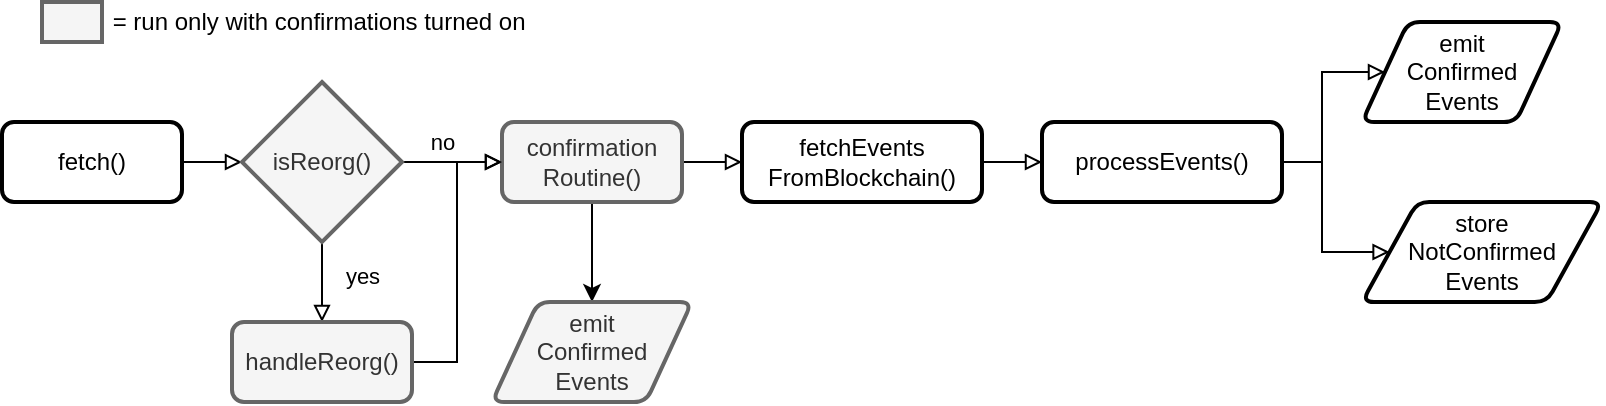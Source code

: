 <mxfile version="14.1.8" type="device"><diagram id="C5RBs43oDa-KdzZeNtuy" name="Page-1"><mxGraphModel dx="1106" dy="997" grid="1" gridSize="10" guides="1" tooltips="1" connect="1" arrows="1" fold="1" page="1" pageScale="1" pageWidth="1169" pageHeight="827" math="0" shadow="0"><root><mxCell id="WIyWlLk6GJQsqaUBKTNV-0"/><mxCell id="WIyWlLk6GJQsqaUBKTNV-1" parent="WIyWlLk6GJQsqaUBKTNV-0"/><mxCell id="neeJJzCZdLBak28vsAcS-5" style="edgeStyle=orthogonalEdgeStyle;rounded=0;orthogonalLoop=1;jettySize=auto;html=1;exitX=1;exitY=0.5;exitDx=0;exitDy=0;entryX=0;entryY=0.5;entryDx=0;entryDy=0;entryPerimeter=0;endArrow=block;endFill=0;" parent="WIyWlLk6GJQsqaUBKTNV-1" source="neeJJzCZdLBak28vsAcS-0" target="neeJJzCZdLBak28vsAcS-3" edge="1"><mxGeometry relative="1" as="geometry"/></mxCell><mxCell id="neeJJzCZdLBak28vsAcS-0" value="fetch()" style="rounded=1;whiteSpace=wrap;html=1;strokeWidth=2;" parent="WIyWlLk6GJQsqaUBKTNV-1" vertex="1"><mxGeometry x="20" y="260" width="90" height="40" as="geometry"/></mxCell><mxCell id="neeJJzCZdLBak28vsAcS-7" style="edgeStyle=orthogonalEdgeStyle;rounded=0;orthogonalLoop=1;jettySize=auto;html=1;exitX=1;exitY=0.5;exitDx=0;exitDy=0;exitPerimeter=0;endArrow=block;endFill=0;" parent="WIyWlLk6GJQsqaUBKTNV-1" source="neeJJzCZdLBak28vsAcS-3" target="neeJJzCZdLBak28vsAcS-6" edge="1"><mxGeometry relative="1" as="geometry"/></mxCell><mxCell id="neeJJzCZdLBak28vsAcS-8" value="no" style="edgeLabel;html=1;align=center;verticalAlign=middle;resizable=0;points=[];" parent="neeJJzCZdLBak28vsAcS-7" vertex="1" connectable="0"><mxGeometry x="-0.05" y="3" relative="1" as="geometry"><mxPoint x="-4" y="-7" as="offset"/></mxGeometry></mxCell><mxCell id="neeJJzCZdLBak28vsAcS-11" style="edgeStyle=orthogonalEdgeStyle;rounded=0;orthogonalLoop=1;jettySize=auto;html=1;exitX=0.5;exitY=1;exitDx=0;exitDy=0;exitPerimeter=0;endArrow=block;endFill=0;" parent="WIyWlLk6GJQsqaUBKTNV-1" source="neeJJzCZdLBak28vsAcS-3" target="neeJJzCZdLBak28vsAcS-9" edge="1"><mxGeometry relative="1" as="geometry"/></mxCell><mxCell id="neeJJzCZdLBak28vsAcS-12" value="yes" style="edgeLabel;html=1;align=center;verticalAlign=middle;resizable=0;points=[];" parent="neeJJzCZdLBak28vsAcS-11" vertex="1" connectable="0"><mxGeometry x="-0.157" y="-3" relative="1" as="geometry"><mxPoint x="23" as="offset"/></mxGeometry></mxCell><mxCell id="neeJJzCZdLBak28vsAcS-3" value="isReorg()" style="strokeWidth=2;html=1;shape=mxgraph.flowchart.decision;whiteSpace=wrap;fillColor=#f5f5f5;strokeColor=#666666;fontColor=#333333;" parent="WIyWlLk6GJQsqaUBKTNV-1" vertex="1"><mxGeometry x="140" y="240" width="80" height="80" as="geometry"/></mxCell><mxCell id="neeJJzCZdLBak28vsAcS-18" style="edgeStyle=orthogonalEdgeStyle;rounded=0;orthogonalLoop=1;jettySize=auto;html=1;endArrow=block;endFill=0;" parent="WIyWlLk6GJQsqaUBKTNV-1" source="neeJJzCZdLBak28vsAcS-6" target="neeJJzCZdLBak28vsAcS-17" edge="1"><mxGeometry relative="1" as="geometry"/></mxCell><mxCell id="H-tKwXOSsKdmgKFC_dPJ-1" style="edgeStyle=orthogonalEdgeStyle;rounded=0;orthogonalLoop=1;jettySize=auto;html=1;" edge="1" parent="WIyWlLk6GJQsqaUBKTNV-1" source="neeJJzCZdLBak28vsAcS-6" target="H-tKwXOSsKdmgKFC_dPJ-0"><mxGeometry relative="1" as="geometry"/></mxCell><mxCell id="neeJJzCZdLBak28vsAcS-6" value="confirmation&lt;br&gt;Routine()" style="rounded=1;whiteSpace=wrap;html=1;strokeWidth=2;fillColor=#f5f5f5;strokeColor=#666666;fontColor=#333333;" parent="WIyWlLk6GJQsqaUBKTNV-1" vertex="1"><mxGeometry x="270" y="260" width="90" height="40" as="geometry"/></mxCell><mxCell id="neeJJzCZdLBak28vsAcS-30" style="edgeStyle=orthogonalEdgeStyle;rounded=0;orthogonalLoop=1;jettySize=auto;html=1;entryX=0;entryY=0.5;entryDx=0;entryDy=0;endArrow=block;endFill=0;" parent="WIyWlLk6GJQsqaUBKTNV-1" source="neeJJzCZdLBak28vsAcS-9" target="neeJJzCZdLBak28vsAcS-6" edge="1"><mxGeometry relative="1" as="geometry"/></mxCell><mxCell id="neeJJzCZdLBak28vsAcS-9" value="handleReorg()" style="rounded=1;whiteSpace=wrap;html=1;strokeWidth=2;fillColor=#f5f5f5;strokeColor=#666666;fontColor=#333333;" parent="WIyWlLk6GJQsqaUBKTNV-1" vertex="1"><mxGeometry x="135" y="360" width="90" height="40" as="geometry"/></mxCell><mxCell id="neeJJzCZdLBak28vsAcS-21" style="edgeStyle=orthogonalEdgeStyle;rounded=0;orthogonalLoop=1;jettySize=auto;html=1;endArrow=block;endFill=0;" parent="WIyWlLk6GJQsqaUBKTNV-1" source="neeJJzCZdLBak28vsAcS-17" target="neeJJzCZdLBak28vsAcS-19" edge="1"><mxGeometry relative="1" as="geometry"/></mxCell><mxCell id="neeJJzCZdLBak28vsAcS-17" value="fetchEvents&lt;br&gt;FromBlockchain()" style="rounded=1;whiteSpace=wrap;html=1;strokeWidth=2;" parent="WIyWlLk6GJQsqaUBKTNV-1" vertex="1"><mxGeometry x="390" y="260" width="120" height="40" as="geometry"/></mxCell><mxCell id="neeJJzCZdLBak28vsAcS-25" style="edgeStyle=orthogonalEdgeStyle;rounded=0;orthogonalLoop=1;jettySize=auto;html=1;endArrow=block;endFill=0;" parent="WIyWlLk6GJQsqaUBKTNV-1" source="neeJJzCZdLBak28vsAcS-19" target="neeJJzCZdLBak28vsAcS-22" edge="1"><mxGeometry relative="1" as="geometry"/></mxCell><mxCell id="neeJJzCZdLBak28vsAcS-26" style="edgeStyle=orthogonalEdgeStyle;rounded=0;orthogonalLoop=1;jettySize=auto;html=1;endArrow=block;endFill=0;" parent="WIyWlLk6GJQsqaUBKTNV-1" source="neeJJzCZdLBak28vsAcS-19" target="neeJJzCZdLBak28vsAcS-23" edge="1"><mxGeometry relative="1" as="geometry"/></mxCell><mxCell id="neeJJzCZdLBak28vsAcS-19" value="processEvents()" style="rounded=1;whiteSpace=wrap;html=1;strokeWidth=2;" parent="WIyWlLk6GJQsqaUBKTNV-1" vertex="1"><mxGeometry x="540" y="260" width="120" height="40" as="geometry"/></mxCell><mxCell id="neeJJzCZdLBak28vsAcS-22" value="emit&lt;br&gt;Confirmed&lt;br&gt;Events" style="shape=parallelogram;html=1;strokeWidth=2;perimeter=parallelogramPerimeter;whiteSpace=wrap;rounded=1;arcSize=12;size=0.23;" parent="WIyWlLk6GJQsqaUBKTNV-1" vertex="1"><mxGeometry x="700" y="210" width="100" height="50" as="geometry"/></mxCell><mxCell id="neeJJzCZdLBak28vsAcS-23" value="store&lt;br&gt;NotConfirmed&lt;br&gt;Events" style="shape=parallelogram;html=1;strokeWidth=2;perimeter=parallelogramPerimeter;whiteSpace=wrap;rounded=1;arcSize=12;size=0.23;" parent="WIyWlLk6GJQsqaUBKTNV-1" vertex="1"><mxGeometry x="700" y="300" width="120" height="50" as="geometry"/></mxCell><mxCell id="neeJJzCZdLBak28vsAcS-29" value="" style="group" parent="WIyWlLk6GJQsqaUBKTNV-1" vertex="1" connectable="0"><mxGeometry x="40" y="200" width="250" height="20" as="geometry"/></mxCell><mxCell id="neeJJzCZdLBak28vsAcS-27" value="" style="rounded=0;whiteSpace=wrap;html=1;strokeWidth=2;fillColor=#f5f5f5;fontColor=#333333;strokeColor=#666666;" parent="neeJJzCZdLBak28vsAcS-29" vertex="1"><mxGeometry width="30" height="20" as="geometry"/></mxCell><mxCell id="neeJJzCZdLBak28vsAcS-28" value="&amp;nbsp;= run only with confirmations turned on" style="text;html=1;strokeColor=none;fillColor=none;align=left;verticalAlign=middle;whiteSpace=wrap;rounded=0;" parent="neeJJzCZdLBak28vsAcS-29" vertex="1"><mxGeometry x="30" width="220" height="20" as="geometry"/></mxCell><mxCell id="H-tKwXOSsKdmgKFC_dPJ-0" value="emit&lt;br&gt;Confirmed&lt;br&gt;Events" style="shape=parallelogram;html=1;strokeWidth=2;perimeter=parallelogramPerimeter;whiteSpace=wrap;rounded=1;arcSize=12;size=0.23;fillColor=#f5f5f5;strokeColor=#666666;fontColor=#333333;" vertex="1" parent="WIyWlLk6GJQsqaUBKTNV-1"><mxGeometry x="265" y="350" width="100" height="50" as="geometry"/></mxCell></root></mxGraphModel></diagram></mxfile>